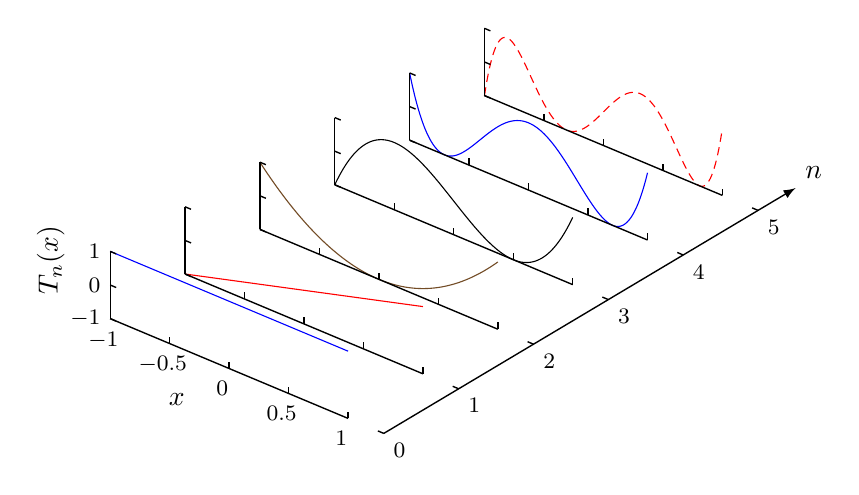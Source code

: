 %\begin{tikzpicture} 
%	\begin{axis}[%
%		width=8cm, height=6cm,
%		axis lines*=left,
%		xmin=-1.0, xmax=1.0, ymin=-1.0, ymax=1.0,
%		grid=major,
%		clip marker paths=false,
%		enlargelimits={abs=0.05},
%		xlabel={$x$},
%		ylabel={$T_n(x)$},
%		legend style={at={(1.025,0.5)}, anchor=west},
%		no marks,
%		samples=200,
%		%cycle list/GnBu-9,%RdYlBu-6,%Spectral-6,
%		%cycle multiindex* list={GnBu-9}%RdYlBu-6}%Spectral-6}
%		]%
%%		\addplot+[domain=-1:1, sunset01] {1.0};%
%%		\addplot+[domain=-1:1, sunset11] {x};%
%%		\addplot+[domain=-1:1, sunset02] {2.0*x^2 - 1.0};%
%%		\addplot+[domain=-1:1, sunset10] {4.0*x^3 - 3.0*x};%
%%		\addplot+[domain=-1:1, sunset03] {8.0*x^4 - 8.0*x^2 + 1.0};%
%%		\addplot+[domain=-1:1, sunset09] {16.0*x^5 - 20.0*x^3 + 5.0*x};%
%%		\legend{{$T_0$},{$T_1$},{$T_2$},{$T_3$},{$T_4$},{$T_5$}}%
%		\def\Ti{1.0}
%		\def\Tj{x}
%		\addplot+[domain=-1:1] (x,{\Ti});%
%		\addplot+[domain=-1:1] (x,{\Tj});%
%		\pgfplotsinvokeforeach{2,3,...,5}{
%			\edef\Tk{2.0*x*\Tj - \Ti}
%			\addplot+[domain=-1:1] (x,{\Tk});%
%			\edef\Ti{\Tj}
%			\edef\Tj{\Tk}
%		}
%	\end{axis} 
%\end{tikzpicture}
%
\begin{tikzpicture}[%
		ax/.style={on layer=background, black, line width=0.5pt}
	]%
	\begin{axis}[
	width=12cm, height=9cm,
    set layers=standard,
    %domain=-1:1,
    xmin=-1, xmax=1,
    zmin=-1, zmax=1,
    samples y=1,
    view={40}{30},
    hide axis,
    grid = major,
    axis lines* = left,
    unit vector ratio*=4 3 1,
    %xtick=\empty, ytick=\empty, ztick=\empty,
    xtick={-1,-0.5,0,0.5,1},
    ytick={0,1,2,3,4,5},
    ztick={-1,0,1},
    xlabel={$x$},
    %ylabel={$n$},
    zlabel={$T_n(x)$},
    yticklabels=\empty,
    no marks,
    samples=201,
    every tick label/.append style={font=\small},
    %tick align=outside,
%    cycle list/GnBu-9,%RdYlBu-6,%Spectral-6,
%	cycle multiindex* list={GnBu-9},%RdYlBu-6}%Spectral-6}
    clip=false
]
\pgfplotsinvokeforeach{0,1,...,5}{%
	\addplot3+[domain=-1:1]	({x},#1,{ cos(#1*acos(x)) });
%	\node[font=\footnotesize, anchor=west, inner sep=0] 
%		at (axis cs:1,#1,-0.3) {$n = #1$};
	\draw [ax] (axis cs:-1,#1,-1) -- ++ (axis direction cs:2,0,0); % x-axis
	\draw [ax] (axis cs:-1,#1,-1) -- ++ (axis direction cs:0,0,2); % z-axis
}%
% x,z ticks
\foreach \y in {0,1,...,5}{%
	\foreach \x in {{-1},{-0.5},{0},{0.5},{1}}{
		\begingroup\edef\temp{\endgroup\noexpand\draw [ax] (axis cs:\x,\y,-1) -- ++ (axis direction cs:0,0,0.2);}\temp
	}
	\foreach \z in {{-1},{0},{1}}{
		\begingroup\edef\temp{\endgroup\noexpand\draw [ax] (axis cs:-1,\y,\z) -- ++ (axis direction cs:0.05,0,0,0);}\temp
	}
}
% x, z tick labels
\pgfplotsinvokeforeach{-1,-0.5,0,0.5,1}{
	\node[anchor=north, font=\footnotesize, xshift=-2.5pt] at (axis cs:#1,0,-1.1) {$#1$};
}
\pgfplotsinvokeforeach{-1,0,1}{
	\node[anchor=east, font=\footnotesize] at (axis cs:-1,0,#1) {$#1$};
}
% x,z labels
\node[anchor=center] at (axis cs:0,-0.7,-1) {$x$};
\node[anchor=center, rotate=90] at (axis cs:-1.5,0,0) {$T_n(x)$};
%
% y axis
\draw[ax, -latex] (axis cs:1.3,0,-1) -- ++ (axis direction cs:0,5.5,0) node[anchor=south west] {$n$};
\pgfplotsinvokeforeach{0,1,...,5}{%
	\draw[ax] (axis cs:1.3,#1,-1) -- ++ (axis direction cs:-0.05,0,0);
	\node[anchor=north west, font=\footnotesize] at (axis cs:1.3,#1,-1) {$#1$};
}
%\foreach \n in {0,1,...,5}{%
%	\node[font=\footnotesize, anchor=west, inner sep=0] 
%		at (axis cs:1,\n,-0.3) {$n = \n$};
%	\draw [ax] (axis cs:-1,\n,-1) -- ++ (axis direction cs:2,0,0); % x-axis
%	\draw [ax] (axis cs:-1,\n,-1) -- ++ (axis direction cs:0,0,2); % z-axis
%	\foreach \z in {-1,0,1}{%
%		\draw [ax] (axis cs:-1,\n,\z) -- ++ (axis direction cs:0.025,0,0);
%	}%
%	\foreach \x in {-1,-0.5,0,0.5,1}{%
%		\draw [ax] (axis cs:\x,\n,-1) -- ++ (axis direction cs:0,0,0.1);
%	}%
%}%
\end{axis}
\end{tikzpicture}
%https://tex.stackexchange.com/questions/127375/replicate-the-fourier-transform-time-frequency-domains-correspondence-illustrati
%\begin{tikzpicture} 
%	\begin{axis}[%
%		width=8cm, height=6cm,
%		axis lines*=left,
%		xmin=-1.0, xmax=1.0, ymin=-1.0, ymax=1.0,
%		grid=major,
%		clip marker paths=false,
%		enlargelimits={abs=0.05},
%		xlabel={$x$},
%		ylabel={$T_n(x)$},
%		legend style={at={(1.025,0.5)}, anchor=west},
%		no marks,
%		samples=201,
%		%cycle list/GnBu-9,%RdYlBu-6,%Spectral-6,
%		%cycle multiindex* list={GnBu-9}%RdYlBu-6}%Spectral-6}
%		]%
%		\foreach \n in {0,...,5}
%      		\addplot+[domain=-1:1]
%        	{ cos(\n*acos(x)) };
%	\end{axis} 
%\end{tikzpicture}